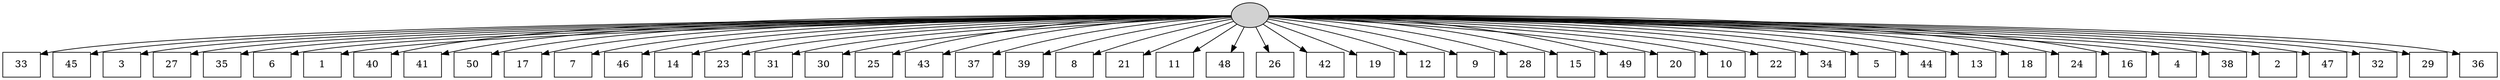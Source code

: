 digraph G {
0[style=filled, fillcolor=grey82, label=""];
1[shape=box,style=filled, fillcolor=white,label="33\n"];
2[shape=box,style=filled, fillcolor=white,label="45\n"];
3[shape=box,style=filled, fillcolor=white,label="3\n"];
4[shape=box,style=filled, fillcolor=white,label="27\n"];
5[shape=box,style=filled, fillcolor=white,label="35\n"];
6[shape=box,style=filled, fillcolor=white,label="6\n"];
7[shape=box,style=filled, fillcolor=white,label="1\n"];
8[shape=box,style=filled, fillcolor=white,label="40\n"];
9[shape=box,style=filled, fillcolor=white,label="41\n"];
10[shape=box,style=filled, fillcolor=white,label="50\n"];
11[shape=box,style=filled, fillcolor=white,label="17\n"];
12[shape=box,style=filled, fillcolor=white,label="7\n"];
13[shape=box,style=filled, fillcolor=white,label="46\n"];
14[shape=box,style=filled, fillcolor=white,label="14\n"];
15[shape=box,style=filled, fillcolor=white,label="23\n"];
16[shape=box,style=filled, fillcolor=white,label="31\n"];
17[shape=box,style=filled, fillcolor=white,label="30\n"];
18[shape=box,style=filled, fillcolor=white,label="25\n"];
19[shape=box,style=filled, fillcolor=white,label="43\n"];
20[shape=box,style=filled, fillcolor=white,label="37\n"];
21[shape=box,style=filled, fillcolor=white,label="39\n"];
22[shape=box,style=filled, fillcolor=white,label="8\n"];
23[shape=box,style=filled, fillcolor=white,label="21\n"];
24[shape=box,style=filled, fillcolor=white,label="11\n"];
25[shape=box,style=filled, fillcolor=white,label="48\n"];
26[shape=box,style=filled, fillcolor=white,label="26\n"];
27[shape=box,style=filled, fillcolor=white,label="42\n"];
28[shape=box,style=filled, fillcolor=white,label="19\n"];
29[shape=box,style=filled, fillcolor=white,label="12\n"];
30[shape=box,style=filled, fillcolor=white,label="9\n"];
31[shape=box,style=filled, fillcolor=white,label="28\n"];
32[shape=box,style=filled, fillcolor=white,label="15\n"];
33[shape=box,style=filled, fillcolor=white,label="49\n"];
34[shape=box,style=filled, fillcolor=white,label="20\n"];
35[shape=box,style=filled, fillcolor=white,label="10\n"];
36[shape=box,style=filled, fillcolor=white,label="22\n"];
37[shape=box,style=filled, fillcolor=white,label="34\n"];
38[shape=box,style=filled, fillcolor=white,label="5\n"];
39[shape=box,style=filled, fillcolor=white,label="44\n"];
40[shape=box,style=filled, fillcolor=white,label="13\n"];
41[shape=box,style=filled, fillcolor=white,label="18\n"];
42[shape=box,style=filled, fillcolor=white,label="24\n"];
43[shape=box,style=filled, fillcolor=white,label="16\n"];
44[shape=box,style=filled, fillcolor=white,label="4\n"];
45[shape=box,style=filled, fillcolor=white,label="38\n"];
46[shape=box,style=filled, fillcolor=white,label="2\n"];
47[shape=box,style=filled, fillcolor=white,label="47\n"];
48[shape=box,style=filled, fillcolor=white,label="32\n"];
49[shape=box,style=filled, fillcolor=white,label="29\n"];
50[shape=box,style=filled, fillcolor=white,label="36\n"];
0->1 ;
0->2 ;
0->3 ;
0->4 ;
0->5 ;
0->6 ;
0->7 ;
0->8 ;
0->9 ;
0->10 ;
0->11 ;
0->12 ;
0->13 ;
0->14 ;
0->15 ;
0->16 ;
0->17 ;
0->18 ;
0->19 ;
0->20 ;
0->21 ;
0->22 ;
0->23 ;
0->24 ;
0->25 ;
0->26 ;
0->27 ;
0->28 ;
0->29 ;
0->30 ;
0->31 ;
0->32 ;
0->33 ;
0->34 ;
0->35 ;
0->36 ;
0->37 ;
0->38 ;
0->39 ;
0->40 ;
0->41 ;
0->42 ;
0->43 ;
0->44 ;
0->45 ;
0->46 ;
0->47 ;
0->48 ;
0->49 ;
0->50 ;
}

